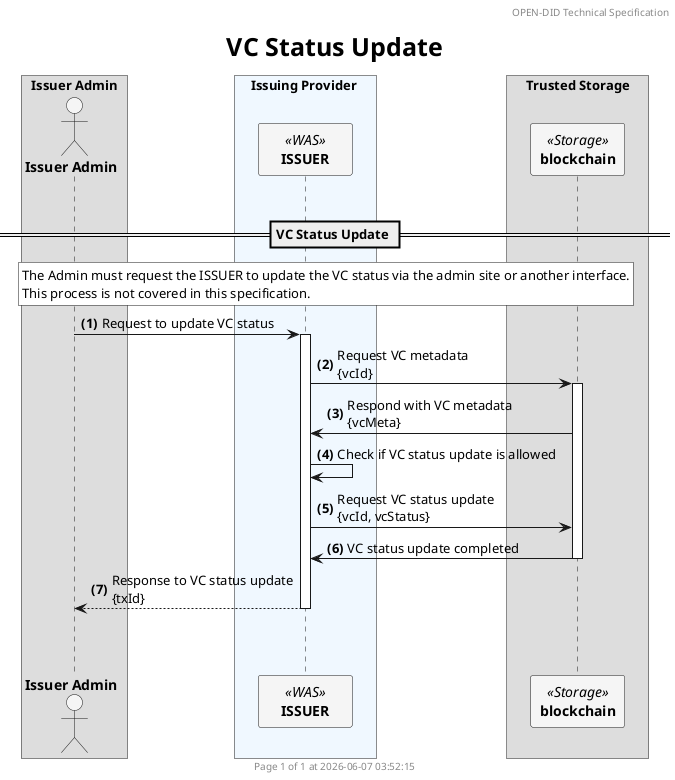 @startuml update_vc_status

'- - - - - - - - - - - - - - - - - - - - - - - - - - - - - - - - - - - - - - - - - - - - - - - - - - - - - - - - - - -
' Settings
'- - - - - - - - - - - - - - - - - - - - - - - - - - - - - - - - - - - - - - - - - - - - - - - - - - - - - - - - - - -
'=== Header and Footer ===
header OPEN-DID Technical Specification
footer
  	Page %page% of %lastpage% at %date("yyyy-MM-dd hh:mm:ss")
end footer

'=== Title ===
title
	<size:25>VC Status Update</size>
end title

'=== Options ===
autonumber "<b>(#)</b>"

'=== Participants ===
skinparam ParticipantPadding 20
skinparam BoxPadding 20
skinparam MaxMessageSize 500
skinparam MinClassWidth 80

box Issuer Admin
    actor "**Issuer Admin**" as ADMIN #WhiteSmoke
end box

box Issuing Provider #AliceBlue
    participant "**ISSUER**" as ISSUER <<WAS>> #WhiteSmoke
end box

box Trusted Storage
    participant "**blockchain**" as BC <<Storage>> #WhiteSmoke
end box 

'- - - - - - - - - - - - - - - - - - - - - - - - - - - - - - - - - - - - - - - - - - - - - - - - - - - - - - - - - - -
' Constants
'- - - - - - - - - - - - - - - - - - - - - - - - - - - - - - - - - - - - - - - - - - - - - - - - - - - - - - - - - - -


'- - - - - - - - - - - - - - - - - - - - - - - - - - - - - - - - - - - - - - - - - - - - - - - - - - - - - - - - - - -
' Content
'- - - - - - - - - - - - - - - - - - - - - - - - - - - - - - - - - - - - - - - - - - - - - - - - - - - - - - - - - - -
||| 

== VC Status Update ==
rnote across #white
    The Admin must request the ISSUER to update the VC status via the admin site or another interface.
    This process is not covered in this specification.
end note

ADMIN -> ISSUER++: Request to update VC status

    ISSUER -> BC++: Request VC metadata\n{vcId}
    BC -> ISSUER: Respond with VC metadata\n{vcMeta}
    ISSUER -> ISSUER: Check if VC status update is allowed
    ISSUER -> BC: Request VC status update\n{vcId, vcStatus}
    BC -> ISSUER--: VC status update completed

ISSUER --> ADMIN--: Response to VC status update\n{txId}

||| 
||| 
@enduml
